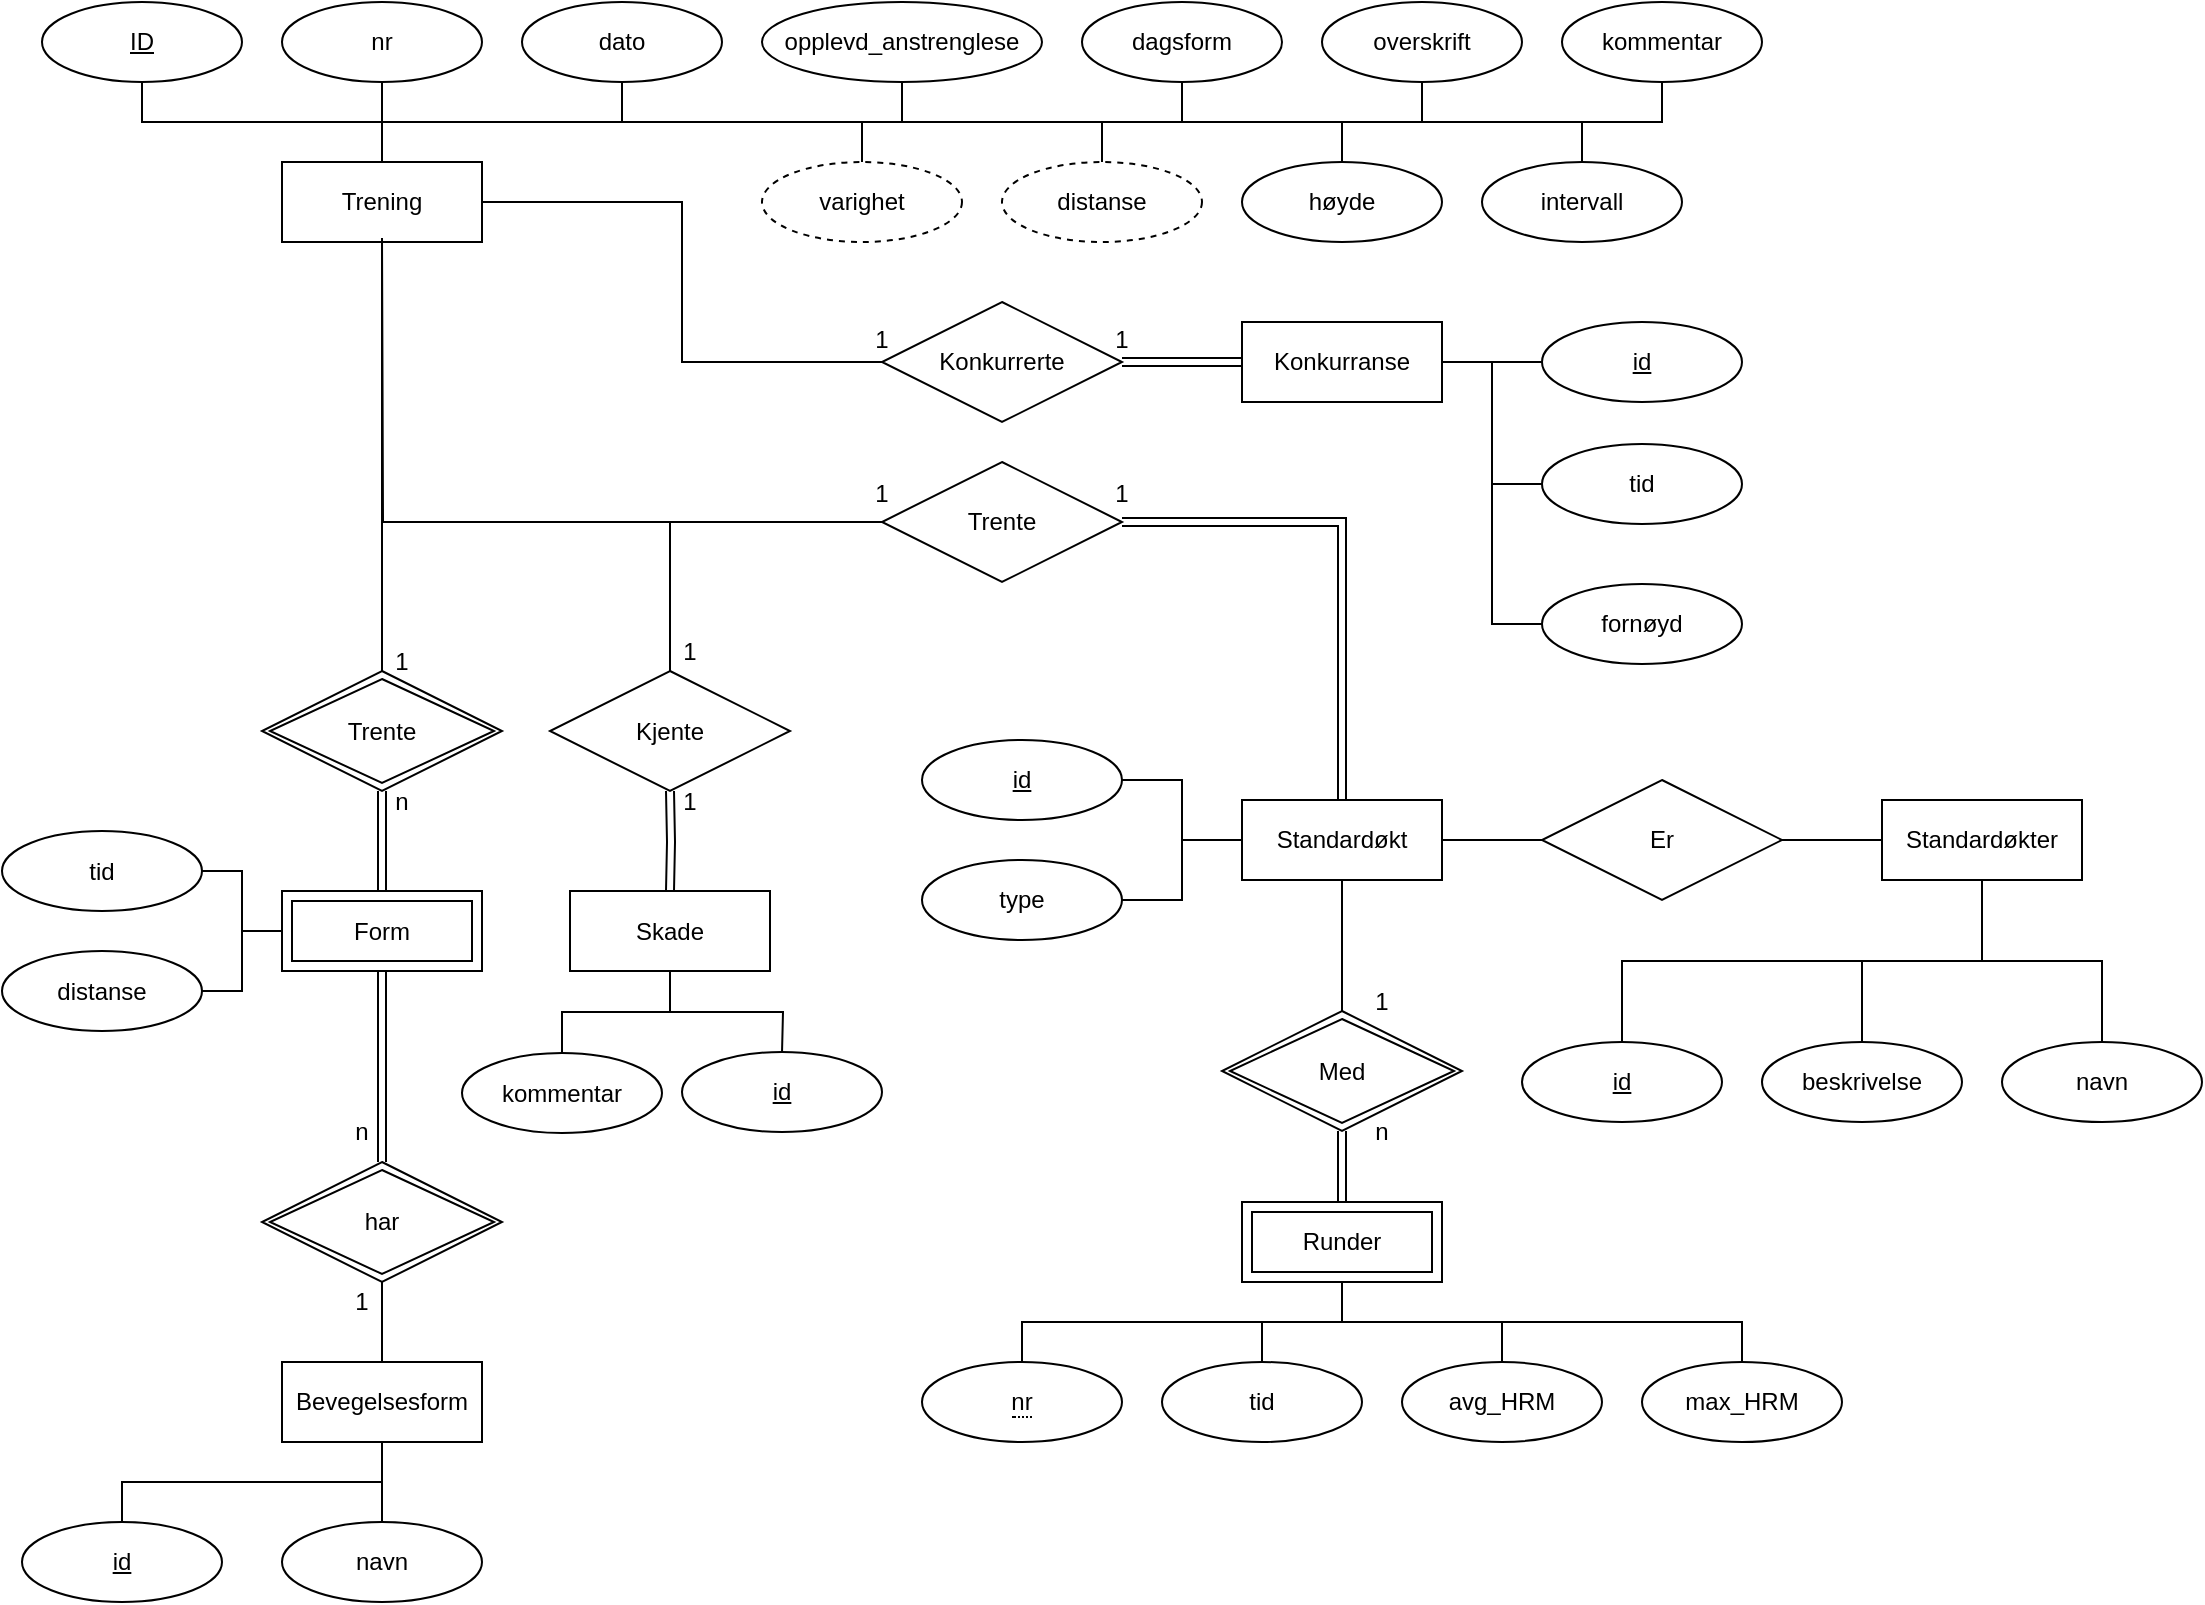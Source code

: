 <mxfile version="16.1.0"><diagram id="yTyTxYSbmOuHBBCmc4pD" name="Page-1"><mxGraphModel dx="946" dy="620" grid="1" gridSize="10" guides="1" tooltips="1" connect="1" arrows="1" fold="1" page="1" pageScale="1" pageWidth="1169" pageHeight="1654" math="0" shadow="0"><root><mxCell id="0"/><mxCell id="1" parent="0"/><mxCell id="y5rqSkSlwCL5_Xe4sv8s-13" style="edgeStyle=orthogonalEdgeStyle;rounded=0;orthogonalLoop=1;jettySize=auto;html=1;exitX=0.5;exitY=0;exitDx=0;exitDy=0;entryX=0.5;entryY=1;entryDx=0;entryDy=0;endArrow=none;endFill=0;" parent="1" source="y5rqSkSlwCL5_Xe4sv8s-9" target="y5rqSkSlwCL5_Xe4sv8s-10" edge="1"><mxGeometry relative="1" as="geometry"/></mxCell><mxCell id="y5rqSkSlwCL5_Xe4sv8s-14" style="edgeStyle=orthogonalEdgeStyle;rounded=0;orthogonalLoop=1;jettySize=auto;html=1;exitX=0.5;exitY=0;exitDx=0;exitDy=0;entryX=0.5;entryY=1;entryDx=0;entryDy=0;endArrow=none;endFill=0;" parent="1" source="y5rqSkSlwCL5_Xe4sv8s-9" target="y5rqSkSlwCL5_Xe4sv8s-11" edge="1"><mxGeometry relative="1" as="geometry"/></mxCell><mxCell id="y5rqSkSlwCL5_Xe4sv8s-15" style="edgeStyle=orthogonalEdgeStyle;rounded=0;orthogonalLoop=1;jettySize=auto;html=1;exitX=0.5;exitY=0;exitDx=0;exitDy=0;entryX=0.5;entryY=1;entryDx=0;entryDy=0;endArrow=none;endFill=0;" parent="1" source="y5rqSkSlwCL5_Xe4sv8s-9" target="y5rqSkSlwCL5_Xe4sv8s-12" edge="1"><mxGeometry relative="1" as="geometry"/></mxCell><mxCell id="y5rqSkSlwCL5_Xe4sv8s-18" style="edgeStyle=orthogonalEdgeStyle;rounded=0;orthogonalLoop=1;jettySize=auto;html=1;exitX=0.5;exitY=0;exitDx=0;exitDy=0;entryX=0.5;entryY=1;entryDx=0;entryDy=0;endArrow=none;endFill=0;" parent="1" source="y5rqSkSlwCL5_Xe4sv8s-9" target="y5rqSkSlwCL5_Xe4sv8s-16" edge="1"><mxGeometry relative="1" as="geometry"/></mxCell><mxCell id="y5rqSkSlwCL5_Xe4sv8s-19" style="edgeStyle=orthogonalEdgeStyle;rounded=0;orthogonalLoop=1;jettySize=auto;html=1;exitX=0.5;exitY=0;exitDx=0;exitDy=0;endArrow=none;endFill=0;" parent="1" source="y5rqSkSlwCL5_Xe4sv8s-9" target="y5rqSkSlwCL5_Xe4sv8s-17" edge="1"><mxGeometry relative="1" as="geometry"/></mxCell><mxCell id="y5rqSkSlwCL5_Xe4sv8s-28" style="edgeStyle=orthogonalEdgeStyle;rounded=0;orthogonalLoop=1;jettySize=auto;html=1;exitX=0.5;exitY=0;exitDx=0;exitDy=0;endArrow=none;endFill=0;" parent="1" source="y5rqSkSlwCL5_Xe4sv8s-9" target="y5rqSkSlwCL5_Xe4sv8s-25" edge="1"><mxGeometry relative="1" as="geometry"/></mxCell><mxCell id="y5rqSkSlwCL5_Xe4sv8s-29" style="edgeStyle=orthogonalEdgeStyle;rounded=0;orthogonalLoop=1;jettySize=auto;html=1;exitX=0.5;exitY=0;exitDx=0;exitDy=0;entryX=0.5;entryY=1;entryDx=0;entryDy=0;endArrow=none;endFill=0;" parent="1" source="y5rqSkSlwCL5_Xe4sv8s-9" target="y5rqSkSlwCL5_Xe4sv8s-26" edge="1"><mxGeometry relative="1" as="geometry"/></mxCell><mxCell id="y5rqSkSlwCL5_Xe4sv8s-32" style="edgeStyle=orthogonalEdgeStyle;rounded=0;orthogonalLoop=1;jettySize=auto;html=1;exitX=0.5;exitY=0;exitDx=0;exitDy=0;entryX=0.5;entryY=0;entryDx=0;entryDy=0;endArrow=none;endFill=0;" parent="1" source="y5rqSkSlwCL5_Xe4sv8s-9" target="y5rqSkSlwCL5_Xe4sv8s-30" edge="1"><mxGeometry relative="1" as="geometry"/></mxCell><mxCell id="y5rqSkSlwCL5_Xe4sv8s-33" style="edgeStyle=orthogonalEdgeStyle;rounded=0;orthogonalLoop=1;jettySize=auto;html=1;exitX=0.5;exitY=0;exitDx=0;exitDy=0;entryX=0.5;entryY=0;entryDx=0;entryDy=0;endArrow=none;endFill=0;" parent="1" source="y5rqSkSlwCL5_Xe4sv8s-9" target="y5rqSkSlwCL5_Xe4sv8s-31" edge="1"><mxGeometry relative="1" as="geometry"/></mxCell><mxCell id="y5rqSkSlwCL5_Xe4sv8s-35" style="edgeStyle=orthogonalEdgeStyle;rounded=0;orthogonalLoop=1;jettySize=auto;html=1;exitX=0.5;exitY=0;exitDx=0;exitDy=0;entryX=0.5;entryY=0;entryDx=0;entryDy=0;endArrow=none;endFill=0;" parent="1" source="y5rqSkSlwCL5_Xe4sv8s-9" target="y5rqSkSlwCL5_Xe4sv8s-34" edge="1"><mxGeometry relative="1" as="geometry"/></mxCell><mxCell id="y5rqSkSlwCL5_Xe4sv8s-45" style="edgeStyle=orthogonalEdgeStyle;rounded=0;orthogonalLoop=1;jettySize=auto;html=1;exitX=0.5;exitY=1;exitDx=0;exitDy=0;entryX=0.5;entryY=0;entryDx=0;entryDy=0;endArrow=none;endFill=0;" parent="1" source="y5rqSkSlwCL5_Xe4sv8s-9" target="y5rqSkSlwCL5_Xe4sv8s-44" edge="1"><mxGeometry relative="1" as="geometry"/></mxCell><mxCell id="y5rqSkSlwCL5_Xe4sv8s-61" style="edgeStyle=orthogonalEdgeStyle;rounded=0;orthogonalLoop=1;jettySize=auto;html=1;exitX=0.5;exitY=0;exitDx=0;exitDy=0;entryX=0.5;entryY=0;entryDx=0;entryDy=0;endArrow=none;endFill=0;" parent="1" source="y5rqSkSlwCL5_Xe4sv8s-9" target="y5rqSkSlwCL5_Xe4sv8s-60" edge="1"><mxGeometry relative="1" as="geometry"/></mxCell><mxCell id="y5rqSkSlwCL5_Xe4sv8s-70" style="edgeStyle=orthogonalEdgeStyle;rounded=0;orthogonalLoop=1;jettySize=auto;html=1;exitX=1;exitY=0.5;exitDx=0;exitDy=0;entryX=0;entryY=0.5;entryDx=0;entryDy=0;endArrow=none;endFill=0;" parent="1" source="y5rqSkSlwCL5_Xe4sv8s-9" target="SUwSjt3uG51BE_bxnrKt-1" edge="1"><mxGeometry relative="1" as="geometry"><mxPoint x="460" y="220" as="targetPoint"/></mxGeometry></mxCell><mxCell id="y5rqSkSlwCL5_Xe4sv8s-85" style="edgeStyle=orthogonalEdgeStyle;rounded=0;orthogonalLoop=1;jettySize=auto;html=1;exitX=0.5;exitY=1;exitDx=0;exitDy=0;endArrow=none;endFill=0;entryX=0.5;entryY=0;entryDx=0;entryDy=0;" parent="1" source="y5rqSkSlwCL5_Xe4sv8s-9" target="y5rqSkSlwCL5_Xe4sv8s-53" edge="1"><mxGeometry relative="1" as="geometry"><mxPoint x="310" y="320" as="targetPoint"/><Array as="points"><mxPoint x="210" y="300"/><mxPoint x="354" y="300"/></Array></mxGeometry></mxCell><mxCell id="y5rqSkSlwCL5_Xe4sv8s-9" value="Trening" style="whiteSpace=wrap;html=1;align=center;" parent="1" vertex="1"><mxGeometry x="160" y="120" width="100" height="40" as="geometry"/></mxCell><mxCell id="y5rqSkSlwCL5_Xe4sv8s-10" value="ID" style="ellipse;whiteSpace=wrap;html=1;align=center;fontStyle=4;" parent="1" vertex="1"><mxGeometry x="40" y="40" width="100" height="40" as="geometry"/></mxCell><mxCell id="y5rqSkSlwCL5_Xe4sv8s-11" value="nr" style="ellipse;whiteSpace=wrap;html=1;align=center;" parent="1" vertex="1"><mxGeometry x="160" y="40" width="100" height="40" as="geometry"/></mxCell><mxCell id="y5rqSkSlwCL5_Xe4sv8s-12" value="dato" style="ellipse;whiteSpace=wrap;html=1;align=center;" parent="1" vertex="1"><mxGeometry x="280" y="40" width="100" height="40" as="geometry"/></mxCell><mxCell id="y5rqSkSlwCL5_Xe4sv8s-16" value="opplevd_anstrenglese" style="ellipse;whiteSpace=wrap;html=1;align=center;" parent="1" vertex="1"><mxGeometry x="400" y="40" width="140" height="40" as="geometry"/></mxCell><mxCell id="y5rqSkSlwCL5_Xe4sv8s-17" value="dagsform" style="ellipse;whiteSpace=wrap;html=1;align=center;" parent="1" vertex="1"><mxGeometry x="560" y="40" width="100" height="40" as="geometry"/></mxCell><mxCell id="y5rqSkSlwCL5_Xe4sv8s-25" value="overskrift" style="ellipse;whiteSpace=wrap;html=1;align=center;" parent="1" vertex="1"><mxGeometry x="680" y="40" width="100" height="40" as="geometry"/></mxCell><mxCell id="y5rqSkSlwCL5_Xe4sv8s-26" value="kommentar" style="ellipse;whiteSpace=wrap;html=1;align=center;" parent="1" vertex="1"><mxGeometry x="800" y="40" width="100" height="40" as="geometry"/></mxCell><mxCell id="y5rqSkSlwCL5_Xe4sv8s-30" value="varighet" style="ellipse;whiteSpace=wrap;html=1;align=center;dashed=1;" parent="1" vertex="1"><mxGeometry x="400" y="120" width="100" height="40" as="geometry"/></mxCell><mxCell id="y5rqSkSlwCL5_Xe4sv8s-31" value="distanse" style="ellipse;whiteSpace=wrap;html=1;align=center;dashed=1;" parent="1" vertex="1"><mxGeometry x="520" y="120" width="100" height="40" as="geometry"/></mxCell><mxCell id="y5rqSkSlwCL5_Xe4sv8s-34" value="høyde" style="ellipse;whiteSpace=wrap;html=1;align=center;" parent="1" vertex="1"><mxGeometry x="640" y="120" width="100" height="40" as="geometry"/></mxCell><mxCell id="y5rqSkSlwCL5_Xe4sv8s-38" value="tid" style="ellipse;whiteSpace=wrap;html=1;align=center;" parent="1" vertex="1"><mxGeometry x="20" y="454.5" width="100" height="40" as="geometry"/></mxCell><mxCell id="y5rqSkSlwCL5_Xe4sv8s-40" style="edgeStyle=orthogonalEdgeStyle;rounded=0;orthogonalLoop=1;jettySize=auto;html=1;exitX=0;exitY=0.5;exitDx=0;exitDy=0;entryX=1;entryY=0.5;entryDx=0;entryDy=0;endArrow=none;endFill=0;" parent="1" source="y5rqSkSlwCL5_Xe4sv8s-39" target="y5rqSkSlwCL5_Xe4sv8s-38" edge="1"><mxGeometry relative="1" as="geometry"/></mxCell><mxCell id="y5rqSkSlwCL5_Xe4sv8s-43" style="edgeStyle=orthogonalEdgeStyle;rounded=0;orthogonalLoop=1;jettySize=auto;html=1;exitX=0;exitY=0.5;exitDx=0;exitDy=0;entryX=1;entryY=0.5;entryDx=0;entryDy=0;endArrow=none;endFill=0;" parent="1" source="y5rqSkSlwCL5_Xe4sv8s-39" target="y5rqSkSlwCL5_Xe4sv8s-42" edge="1"><mxGeometry relative="1" as="geometry"/></mxCell><mxCell id="y5rqSkSlwCL5_Xe4sv8s-39" value="Form" style="shape=ext;margin=3;double=1;whiteSpace=wrap;html=1;align=center;" parent="1" vertex="1"><mxGeometry x="160" y="484.5" width="100" height="40" as="geometry"/></mxCell><mxCell id="y5rqSkSlwCL5_Xe4sv8s-42" value="distanse" style="ellipse;whiteSpace=wrap;html=1;align=center;" parent="1" vertex="1"><mxGeometry x="20" y="514.5" width="100" height="40" as="geometry"/></mxCell><mxCell id="y5rqSkSlwCL5_Xe4sv8s-46" style="edgeStyle=orthogonalEdgeStyle;rounded=0;orthogonalLoop=1;jettySize=auto;html=1;exitX=0.5;exitY=1;exitDx=0;exitDy=0;entryX=0.5;entryY=0;entryDx=0;entryDy=0;endArrow=none;endFill=0;shape=link;" parent="1" source="y5rqSkSlwCL5_Xe4sv8s-44" target="y5rqSkSlwCL5_Xe4sv8s-39" edge="1"><mxGeometry relative="1" as="geometry"/></mxCell><mxCell id="y5rqSkSlwCL5_Xe4sv8s-44" value="Trente" style="shape=rhombus;double=1;perimeter=rhombusPerimeter;whiteSpace=wrap;html=1;align=center;" parent="1" vertex="1"><mxGeometry x="150" y="374.5" width="120" height="60" as="geometry"/></mxCell><mxCell id="y5rqSkSlwCL5_Xe4sv8s-47" value="1" style="text;html=1;strokeColor=none;fillColor=none;align=center;verticalAlign=middle;whiteSpace=wrap;rounded=0;" parent="1" vertex="1"><mxGeometry x="190" y="354.5" width="60" height="30" as="geometry"/></mxCell><mxCell id="y5rqSkSlwCL5_Xe4sv8s-48" value="n" style="text;html=1;strokeColor=none;fillColor=none;align=center;verticalAlign=middle;whiteSpace=wrap;rounded=0;" parent="1" vertex="1"><mxGeometry x="190" y="424.5" width="60" height="30" as="geometry"/></mxCell><mxCell id="y5rqSkSlwCL5_Xe4sv8s-55" style="edgeStyle=orthogonalEdgeStyle;rounded=0;orthogonalLoop=1;jettySize=auto;html=1;exitX=0.5;exitY=1;exitDx=0;exitDy=0;entryX=0.5;entryY=0;entryDx=0;entryDy=0;endArrow=none;endFill=0;" parent="1" source="y5rqSkSlwCL5_Xe4sv8s-49" target="y5rqSkSlwCL5_Xe4sv8s-54" edge="1"><mxGeometry relative="1" as="geometry"/></mxCell><mxCell id="y5rqSkSlwCL5_Xe4sv8s-57" style="edgeStyle=orthogonalEdgeStyle;rounded=0;orthogonalLoop=1;jettySize=auto;html=1;exitX=0.5;exitY=1;exitDx=0;exitDy=0;entryX=0.5;entryY=0;entryDx=0;entryDy=0;endArrow=none;endFill=0;" parent="1" source="y5rqSkSlwCL5_Xe4sv8s-49" edge="1"><mxGeometry relative="1" as="geometry"><mxPoint x="410" y="565.5" as="targetPoint"/></mxGeometry></mxCell><mxCell id="y5rqSkSlwCL5_Xe4sv8s-49" value="Skade" style="whiteSpace=wrap;html=1;align=center;" parent="1" vertex="1"><mxGeometry x="304" y="484.5" width="100" height="40" as="geometry"/></mxCell><mxCell id="y5rqSkSlwCL5_Xe4sv8s-52" style="edgeStyle=orthogonalEdgeStyle;rounded=0;orthogonalLoop=1;jettySize=auto;html=1;exitX=0.5;exitY=1;exitDx=0;exitDy=0;entryX=0.5;entryY=0;entryDx=0;entryDy=0;endArrow=none;endFill=0;shape=link;" parent="1" target="y5rqSkSlwCL5_Xe4sv8s-49" edge="1"><mxGeometry relative="1" as="geometry"><mxPoint x="354" y="434.5" as="sourcePoint"/></mxGeometry></mxCell><mxCell id="y5rqSkSlwCL5_Xe4sv8s-53" value="Kjente" style="shape=rhombus;perimeter=rhombusPerimeter;whiteSpace=wrap;html=1;align=center;" parent="1" vertex="1"><mxGeometry x="294" y="374.5" width="120" height="60" as="geometry"/></mxCell><mxCell id="y5rqSkSlwCL5_Xe4sv8s-54" value="kommentar" style="ellipse;whiteSpace=wrap;html=1;align=center;" parent="1" vertex="1"><mxGeometry x="250" y="565.5" width="100" height="40" as="geometry"/></mxCell><mxCell id="y5rqSkSlwCL5_Xe4sv8s-56" value="&lt;u&gt;id&lt;/u&gt;" style="ellipse;whiteSpace=wrap;html=1;align=center;" parent="1" vertex="1"><mxGeometry x="360" y="565" width="100" height="40" as="geometry"/></mxCell><mxCell id="y5rqSkSlwCL5_Xe4sv8s-58" value="1" style="text;html=1;strokeColor=none;fillColor=none;align=center;verticalAlign=middle;whiteSpace=wrap;rounded=0;" parent="1" vertex="1"><mxGeometry x="334" y="424.5" width="60" height="30" as="geometry"/></mxCell><mxCell id="y5rqSkSlwCL5_Xe4sv8s-59" value="1" style="text;html=1;strokeColor=none;fillColor=none;align=center;verticalAlign=middle;whiteSpace=wrap;rounded=0;" parent="1" vertex="1"><mxGeometry x="334" y="350" width="60" height="30" as="geometry"/></mxCell><mxCell id="y5rqSkSlwCL5_Xe4sv8s-60" value="intervall" style="ellipse;whiteSpace=wrap;html=1;align=center;" parent="1" vertex="1"><mxGeometry x="760" y="120" width="100" height="40" as="geometry"/></mxCell><mxCell id="y5rqSkSlwCL5_Xe4sv8s-66" style="edgeStyle=orthogonalEdgeStyle;rounded=0;orthogonalLoop=1;jettySize=auto;html=1;exitX=1;exitY=0.5;exitDx=0;exitDy=0;entryX=0;entryY=0.5;entryDx=0;entryDy=0;endArrow=none;endFill=0;" parent="1" source="y5rqSkSlwCL5_Xe4sv8s-62" target="y5rqSkSlwCL5_Xe4sv8s-64" edge="1"><mxGeometry relative="1" as="geometry"/></mxCell><mxCell id="y5rqSkSlwCL5_Xe4sv8s-67" style="edgeStyle=orthogonalEdgeStyle;rounded=0;orthogonalLoop=1;jettySize=auto;html=1;exitX=1;exitY=0.5;exitDx=0;exitDy=0;entryX=0;entryY=0.5;entryDx=0;entryDy=0;endArrow=none;endFill=0;" parent="1" source="y5rqSkSlwCL5_Xe4sv8s-62" target="y5rqSkSlwCL5_Xe4sv8s-63" edge="1"><mxGeometry relative="1" as="geometry"/></mxCell><mxCell id="y5rqSkSlwCL5_Xe4sv8s-68" style="edgeStyle=orthogonalEdgeStyle;rounded=0;orthogonalLoop=1;jettySize=auto;html=1;exitX=1;exitY=0.5;exitDx=0;exitDy=0;entryX=0;entryY=0.5;entryDx=0;entryDy=0;endArrow=none;endFill=0;" parent="1" source="y5rqSkSlwCL5_Xe4sv8s-62" target="y5rqSkSlwCL5_Xe4sv8s-65" edge="1"><mxGeometry relative="1" as="geometry"/></mxCell><mxCell id="y5rqSkSlwCL5_Xe4sv8s-62" value="Konkurranse" style="whiteSpace=wrap;html=1;align=center;" parent="1" vertex="1"><mxGeometry x="640" y="200" width="100" height="40" as="geometry"/></mxCell><mxCell id="y5rqSkSlwCL5_Xe4sv8s-63" value="tid" style="ellipse;whiteSpace=wrap;html=1;align=center;" parent="1" vertex="1"><mxGeometry x="790" y="261" width="100" height="40" as="geometry"/></mxCell><mxCell id="y5rqSkSlwCL5_Xe4sv8s-64" value="&lt;u&gt;id&lt;/u&gt;" style="ellipse;whiteSpace=wrap;html=1;align=center;" parent="1" vertex="1"><mxGeometry x="790" y="200" width="100" height="40" as="geometry"/></mxCell><mxCell id="y5rqSkSlwCL5_Xe4sv8s-65" value="fornøyd" style="ellipse;whiteSpace=wrap;html=1;align=center;" parent="1" vertex="1"><mxGeometry x="790" y="331" width="100" height="40" as="geometry"/></mxCell><mxCell id="y5rqSkSlwCL5_Xe4sv8s-71" style="edgeStyle=orthogonalEdgeStyle;rounded=0;orthogonalLoop=1;jettySize=auto;html=1;exitX=1;exitY=0.5;exitDx=0;exitDy=0;entryX=0;entryY=0.5;entryDx=0;entryDy=0;endArrow=none;endFill=0;shape=link;" parent="1" source="SUwSjt3uG51BE_bxnrKt-1" target="y5rqSkSlwCL5_Xe4sv8s-62" edge="1"><mxGeometry relative="1" as="geometry"><mxPoint x="580" y="220" as="sourcePoint"/></mxGeometry></mxCell><mxCell id="y5rqSkSlwCL5_Xe4sv8s-73" value="1" style="text;html=1;strokeColor=none;fillColor=none;align=center;verticalAlign=middle;whiteSpace=wrap;rounded=0;" parent="1" vertex="1"><mxGeometry x="430" y="194" width="60" height="30" as="geometry"/></mxCell><mxCell id="y5rqSkSlwCL5_Xe4sv8s-74" value="1" style="text;html=1;strokeColor=none;fillColor=none;align=center;verticalAlign=middle;whiteSpace=wrap;rounded=0;" parent="1" vertex="1"><mxGeometry x="550" y="194" width="60" height="30" as="geometry"/></mxCell><mxCell id="y5rqSkSlwCL5_Xe4sv8s-83" style="edgeStyle=orthogonalEdgeStyle;rounded=0;orthogonalLoop=1;jettySize=auto;html=1;exitX=0.5;exitY=0;exitDx=0;exitDy=0;entryX=1;entryY=0.5;entryDx=0;entryDy=0;endArrow=none;endFill=0;shape=link;" parent="1" source="y5rqSkSlwCL5_Xe4sv8s-75" target="y5rqSkSlwCL5_Xe4sv8s-77" edge="1"><mxGeometry relative="1" as="geometry"/></mxCell><mxCell id="y5rqSkSlwCL5_Xe4sv8s-88" style="edgeStyle=orthogonalEdgeStyle;rounded=0;orthogonalLoop=1;jettySize=auto;html=1;exitX=0.5;exitY=1;exitDx=0;exitDy=0;entryX=0.5;entryY=0;entryDx=0;entryDy=0;endArrow=none;endFill=0;" parent="1" source="y5rqSkSlwCL5_Xe4sv8s-75" target="y5rqSkSlwCL5_Xe4sv8s-87" edge="1"><mxGeometry relative="1" as="geometry"/></mxCell><mxCell id="SUwSjt3uG51BE_bxnrKt-17" style="edgeStyle=orthogonalEdgeStyle;rounded=0;orthogonalLoop=1;jettySize=auto;html=1;exitX=1;exitY=0.5;exitDx=0;exitDy=0;entryX=0;entryY=0.5;entryDx=0;entryDy=0;endArrow=none;endFill=0;" edge="1" parent="1" source="y5rqSkSlwCL5_Xe4sv8s-75" target="SUwSjt3uG51BE_bxnrKt-15"><mxGeometry relative="1" as="geometry"/></mxCell><mxCell id="y5rqSkSlwCL5_Xe4sv8s-75" value="Standardøkt" style="whiteSpace=wrap;html=1;align=center;" parent="1" vertex="1"><mxGeometry x="640" y="439" width="100" height="40" as="geometry"/></mxCell><mxCell id="y5rqSkSlwCL5_Xe4sv8s-86" style="edgeStyle=orthogonalEdgeStyle;rounded=0;orthogonalLoop=1;jettySize=auto;html=1;exitX=0;exitY=0.5;exitDx=0;exitDy=0;entryX=0.5;entryY=1;entryDx=0;entryDy=0;endArrow=none;endFill=0;" parent="1" source="y5rqSkSlwCL5_Xe4sv8s-77" edge="1"><mxGeometry relative="1" as="geometry"><mxPoint x="460" y="300" as="sourcePoint"/><mxPoint x="210" y="158" as="targetPoint"/></mxGeometry></mxCell><mxCell id="y5rqSkSlwCL5_Xe4sv8s-77" value="Trente" style="shape=rhombus;perimeter=rhombusPerimeter;whiteSpace=wrap;html=1;align=center;" parent="1" vertex="1"><mxGeometry x="460" y="270" width="120" height="60" as="geometry"/></mxCell><mxCell id="SUwSjt3uG51BE_bxnrKt-13" style="edgeStyle=orthogonalEdgeStyle;rounded=0;orthogonalLoop=1;jettySize=auto;html=1;exitX=1;exitY=0.5;exitDx=0;exitDy=0;entryX=0;entryY=0.5;entryDx=0;entryDy=0;endArrow=none;endFill=0;" edge="1" parent="1" source="y5rqSkSlwCL5_Xe4sv8s-78" target="y5rqSkSlwCL5_Xe4sv8s-75"><mxGeometry relative="1" as="geometry"/></mxCell><mxCell id="y5rqSkSlwCL5_Xe4sv8s-78" value="&lt;u&gt;id&lt;/u&gt;" style="ellipse;whiteSpace=wrap;html=1;align=center;" parent="1" vertex="1"><mxGeometry x="480" y="409" width="100" height="40" as="geometry"/></mxCell><mxCell id="SUwSjt3uG51BE_bxnrKt-14" style="edgeStyle=orthogonalEdgeStyle;rounded=0;orthogonalLoop=1;jettySize=auto;html=1;exitX=1;exitY=0.5;exitDx=0;exitDy=0;entryX=0;entryY=0.5;entryDx=0;entryDy=0;endArrow=none;endFill=0;" edge="1" parent="1" source="y5rqSkSlwCL5_Xe4sv8s-79" target="y5rqSkSlwCL5_Xe4sv8s-75"><mxGeometry relative="1" as="geometry"/></mxCell><mxCell id="y5rqSkSlwCL5_Xe4sv8s-79" value="type" style="ellipse;whiteSpace=wrap;html=1;align=center;" parent="1" vertex="1"><mxGeometry x="480" y="469" width="100" height="40" as="geometry"/></mxCell><mxCell id="y5rqSkSlwCL5_Xe4sv8s-91" style="edgeStyle=orthogonalEdgeStyle;rounded=0;orthogonalLoop=1;jettySize=auto;html=1;exitX=0.5;exitY=1;exitDx=0;exitDy=0;entryX=0.5;entryY=0;entryDx=0;entryDy=0;endArrow=none;endFill=0;shape=link;" parent="1" source="y5rqSkSlwCL5_Xe4sv8s-87" target="y5rqSkSlwCL5_Xe4sv8s-90" edge="1"><mxGeometry relative="1" as="geometry"/></mxCell><mxCell id="y5rqSkSlwCL5_Xe4sv8s-87" value="Med" style="shape=rhombus;double=1;perimeter=rhombusPerimeter;whiteSpace=wrap;html=1;align=center;" parent="1" vertex="1"><mxGeometry x="630" y="544.5" width="120" height="60" as="geometry"/></mxCell><mxCell id="y5rqSkSlwCL5_Xe4sv8s-97" style="edgeStyle=orthogonalEdgeStyle;rounded=0;orthogonalLoop=1;jettySize=auto;html=1;exitX=0.5;exitY=1;exitDx=0;exitDy=0;entryX=0.5;entryY=0;entryDx=0;entryDy=0;endArrow=none;endFill=0;" parent="1" source="y5rqSkSlwCL5_Xe4sv8s-90" target="y5rqSkSlwCL5_Xe4sv8s-93" edge="1"><mxGeometry relative="1" as="geometry"/></mxCell><mxCell id="y5rqSkSlwCL5_Xe4sv8s-98" style="edgeStyle=orthogonalEdgeStyle;rounded=0;orthogonalLoop=1;jettySize=auto;html=1;exitX=0.5;exitY=1;exitDx=0;exitDy=0;entryX=0.5;entryY=0;entryDx=0;entryDy=0;endArrow=none;endFill=0;" parent="1" source="y5rqSkSlwCL5_Xe4sv8s-90" target="y5rqSkSlwCL5_Xe4sv8s-94" edge="1"><mxGeometry relative="1" as="geometry"/></mxCell><mxCell id="y5rqSkSlwCL5_Xe4sv8s-99" style="edgeStyle=orthogonalEdgeStyle;rounded=0;orthogonalLoop=1;jettySize=auto;html=1;exitX=0.5;exitY=1;exitDx=0;exitDy=0;entryX=0.5;entryY=0;entryDx=0;entryDy=0;endArrow=none;endFill=0;" parent="1" source="y5rqSkSlwCL5_Xe4sv8s-90" target="y5rqSkSlwCL5_Xe4sv8s-95" edge="1"><mxGeometry relative="1" as="geometry"/></mxCell><mxCell id="y5rqSkSlwCL5_Xe4sv8s-100" style="edgeStyle=orthogonalEdgeStyle;rounded=0;orthogonalLoop=1;jettySize=auto;html=1;exitX=0.5;exitY=1;exitDx=0;exitDy=0;entryX=0.5;entryY=0;entryDx=0;entryDy=0;endArrow=none;endFill=0;" parent="1" source="y5rqSkSlwCL5_Xe4sv8s-90" target="y5rqSkSlwCL5_Xe4sv8s-96" edge="1"><mxGeometry relative="1" as="geometry"/></mxCell><mxCell id="y5rqSkSlwCL5_Xe4sv8s-90" value="Runder" style="shape=ext;margin=3;double=1;whiteSpace=wrap;html=1;align=center;" parent="1" vertex="1"><mxGeometry x="640" y="640" width="100" height="40" as="geometry"/></mxCell><mxCell id="y5rqSkSlwCL5_Xe4sv8s-93" value="&lt;span style=&quot;border-bottom: 1px dotted&quot;&gt;nr&lt;/span&gt;" style="ellipse;whiteSpace=wrap;html=1;align=center;" parent="1" vertex="1"><mxGeometry x="480" y="720" width="100" height="40" as="geometry"/></mxCell><mxCell id="y5rqSkSlwCL5_Xe4sv8s-94" value="tid" style="ellipse;whiteSpace=wrap;html=1;align=center;" parent="1" vertex="1"><mxGeometry x="600" y="720" width="100" height="40" as="geometry"/></mxCell><mxCell id="y5rqSkSlwCL5_Xe4sv8s-95" value="avg_HRM" style="ellipse;whiteSpace=wrap;html=1;align=center;" parent="1" vertex="1"><mxGeometry x="720" y="720" width="100" height="40" as="geometry"/></mxCell><mxCell id="y5rqSkSlwCL5_Xe4sv8s-96" value="max_HRM" style="ellipse;whiteSpace=wrap;html=1;align=center;" parent="1" vertex="1"><mxGeometry x="840" y="720" width="100" height="40" as="geometry"/></mxCell><mxCell id="y5rqSkSlwCL5_Xe4sv8s-102" value="1" style="text;html=1;strokeColor=none;fillColor=none;align=center;verticalAlign=middle;whiteSpace=wrap;rounded=0;" parent="1" vertex="1"><mxGeometry x="430" y="271" width="60" height="30" as="geometry"/></mxCell><mxCell id="y5rqSkSlwCL5_Xe4sv8s-103" value="1" style="text;html=1;strokeColor=none;fillColor=none;align=center;verticalAlign=middle;whiteSpace=wrap;rounded=0;" parent="1" vertex="1"><mxGeometry x="550" y="271" width="60" height="30" as="geometry"/></mxCell><mxCell id="y5rqSkSlwCL5_Xe4sv8s-104" value="n" style="text;html=1;strokeColor=none;fillColor=none;align=center;verticalAlign=middle;whiteSpace=wrap;rounded=0;" parent="1" vertex="1"><mxGeometry x="680" y="590" width="60" height="30" as="geometry"/></mxCell><mxCell id="y5rqSkSlwCL5_Xe4sv8s-105" value="1" style="text;html=1;strokeColor=none;fillColor=none;align=center;verticalAlign=middle;whiteSpace=wrap;rounded=0;" parent="1" vertex="1"><mxGeometry x="680" y="524.5" width="60" height="30" as="geometry"/></mxCell><mxCell id="SUwSjt3uG51BE_bxnrKt-1" value="Konkurrerte" style="shape=rhombus;perimeter=rhombusPerimeter;whiteSpace=wrap;html=1;align=center;" vertex="1" parent="1"><mxGeometry x="460" y="190" width="120" height="60" as="geometry"/></mxCell><mxCell id="SUwSjt3uG51BE_bxnrKt-5" style="edgeStyle=orthogonalEdgeStyle;rounded=0;orthogonalLoop=1;jettySize=auto;html=1;exitX=0.5;exitY=1;exitDx=0;exitDy=0;entryX=0.5;entryY=0;entryDx=0;entryDy=0;endArrow=none;endFill=0;" edge="1" parent="1" source="SUwSjt3uG51BE_bxnrKt-2" target="SUwSjt3uG51BE_bxnrKt-3"><mxGeometry relative="1" as="geometry"/></mxCell><mxCell id="SUwSjt3uG51BE_bxnrKt-2" value="har" style="shape=rhombus;double=1;perimeter=rhombusPerimeter;whiteSpace=wrap;html=1;align=center;" vertex="1" parent="1"><mxGeometry x="150" y="620" width="120" height="60" as="geometry"/></mxCell><mxCell id="SUwSjt3uG51BE_bxnrKt-11" style="edgeStyle=orthogonalEdgeStyle;rounded=0;orthogonalLoop=1;jettySize=auto;html=1;exitX=0.5;exitY=1;exitDx=0;exitDy=0;entryX=0.5;entryY=0;entryDx=0;entryDy=0;endArrow=none;endFill=0;" edge="1" parent="1" source="SUwSjt3uG51BE_bxnrKt-3" target="SUwSjt3uG51BE_bxnrKt-9"><mxGeometry relative="1" as="geometry"/></mxCell><mxCell id="SUwSjt3uG51BE_bxnrKt-12" style="edgeStyle=orthogonalEdgeStyle;rounded=0;orthogonalLoop=1;jettySize=auto;html=1;exitX=0.5;exitY=1;exitDx=0;exitDy=0;entryX=0.5;entryY=0;entryDx=0;entryDy=0;endArrow=none;endFill=0;" edge="1" parent="1" source="SUwSjt3uG51BE_bxnrKt-3" target="SUwSjt3uG51BE_bxnrKt-10"><mxGeometry relative="1" as="geometry"/></mxCell><mxCell id="SUwSjt3uG51BE_bxnrKt-3" value="Bevegelsesform" style="whiteSpace=wrap;html=1;align=center;" vertex="1" parent="1"><mxGeometry x="160" y="720" width="100" height="40" as="geometry"/></mxCell><mxCell id="SUwSjt3uG51BE_bxnrKt-6" value="1" style="text;html=1;strokeColor=none;fillColor=none;align=center;verticalAlign=middle;whiteSpace=wrap;rounded=0;" vertex="1" parent="1"><mxGeometry x="170" y="675" width="60" height="30" as="geometry"/></mxCell><mxCell id="SUwSjt3uG51BE_bxnrKt-7" value="" style="edgeStyle=orthogonalEdgeStyle;rounded=0;orthogonalLoop=1;jettySize=auto;html=1;exitX=0.5;exitY=1;exitDx=0;exitDy=0;endArrow=none;endFill=0;entryX=0.5;entryY=0;entryDx=0;entryDy=0;shape=link;" edge="1" parent="1" source="y5rqSkSlwCL5_Xe4sv8s-39" target="SUwSjt3uG51BE_bxnrKt-2"><mxGeometry relative="1" as="geometry"><mxPoint x="210" y="524.5" as="sourcePoint"/><mxPoint x="220" y="580" as="targetPoint"/></mxGeometry></mxCell><mxCell id="SUwSjt3uG51BE_bxnrKt-8" value="n" style="text;html=1;strokeColor=none;fillColor=none;align=center;verticalAlign=middle;whiteSpace=wrap;rounded=0;" vertex="1" parent="1"><mxGeometry x="170" y="590" width="60" height="30" as="geometry"/></mxCell><mxCell id="SUwSjt3uG51BE_bxnrKt-9" value="&lt;u&gt;id&lt;/u&gt;" style="ellipse;whiteSpace=wrap;html=1;align=center;" vertex="1" parent="1"><mxGeometry x="30" y="800" width="100" height="40" as="geometry"/></mxCell><mxCell id="SUwSjt3uG51BE_bxnrKt-10" value="navn" style="ellipse;whiteSpace=wrap;html=1;align=center;" vertex="1" parent="1"><mxGeometry x="160" y="800" width="100" height="40" as="geometry"/></mxCell><mxCell id="SUwSjt3uG51BE_bxnrKt-18" style="edgeStyle=orthogonalEdgeStyle;rounded=0;orthogonalLoop=1;jettySize=auto;html=1;exitX=1;exitY=0.5;exitDx=0;exitDy=0;entryX=0;entryY=0.5;entryDx=0;entryDy=0;endArrow=none;endFill=0;" edge="1" parent="1" source="SUwSjt3uG51BE_bxnrKt-15" target="SUwSjt3uG51BE_bxnrKt-16"><mxGeometry relative="1" as="geometry"/></mxCell><mxCell id="SUwSjt3uG51BE_bxnrKt-15" value="Er" style="shape=rhombus;perimeter=rhombusPerimeter;whiteSpace=wrap;html=1;align=center;" vertex="1" parent="1"><mxGeometry x="790" y="429" width="120" height="60" as="geometry"/></mxCell><mxCell id="SUwSjt3uG51BE_bxnrKt-22" style="edgeStyle=orthogonalEdgeStyle;rounded=0;orthogonalLoop=1;jettySize=auto;html=1;exitX=0.5;exitY=1;exitDx=0;exitDy=0;entryX=0.5;entryY=0;entryDx=0;entryDy=0;endArrow=none;endFill=0;" edge="1" parent="1" source="SUwSjt3uG51BE_bxnrKt-16" target="SUwSjt3uG51BE_bxnrKt-21"><mxGeometry relative="1" as="geometry"/></mxCell><mxCell id="SUwSjt3uG51BE_bxnrKt-23" style="edgeStyle=orthogonalEdgeStyle;rounded=0;orthogonalLoop=1;jettySize=auto;html=1;exitX=0.5;exitY=1;exitDx=0;exitDy=0;entryX=0.5;entryY=0;entryDx=0;entryDy=0;endArrow=none;endFill=0;" edge="1" parent="1" source="SUwSjt3uG51BE_bxnrKt-16" target="SUwSjt3uG51BE_bxnrKt-20"><mxGeometry relative="1" as="geometry"/></mxCell><mxCell id="SUwSjt3uG51BE_bxnrKt-24" style="edgeStyle=orthogonalEdgeStyle;rounded=0;orthogonalLoop=1;jettySize=auto;html=1;exitX=0.5;exitY=1;exitDx=0;exitDy=0;entryX=0.5;entryY=0;entryDx=0;entryDy=0;endArrow=none;endFill=0;" edge="1" parent="1" source="SUwSjt3uG51BE_bxnrKt-16" target="SUwSjt3uG51BE_bxnrKt-19"><mxGeometry relative="1" as="geometry"/></mxCell><mxCell id="SUwSjt3uG51BE_bxnrKt-16" value="Standardøkter" style="whiteSpace=wrap;html=1;align=center;" vertex="1" parent="1"><mxGeometry x="960" y="439" width="100" height="40" as="geometry"/></mxCell><mxCell id="SUwSjt3uG51BE_bxnrKt-19" value="navn" style="ellipse;whiteSpace=wrap;html=1;align=center;" vertex="1" parent="1"><mxGeometry x="1020" y="560" width="100" height="40" as="geometry"/></mxCell><mxCell id="SUwSjt3uG51BE_bxnrKt-20" value="beskrivelse" style="ellipse;whiteSpace=wrap;html=1;align=center;" vertex="1" parent="1"><mxGeometry x="900" y="560" width="100" height="40" as="geometry"/></mxCell><mxCell id="SUwSjt3uG51BE_bxnrKt-21" value="id" style="ellipse;whiteSpace=wrap;html=1;align=center;fontStyle=4;" vertex="1" parent="1"><mxGeometry x="780" y="560" width="100" height="40" as="geometry"/></mxCell></root></mxGraphModel></diagram></mxfile>